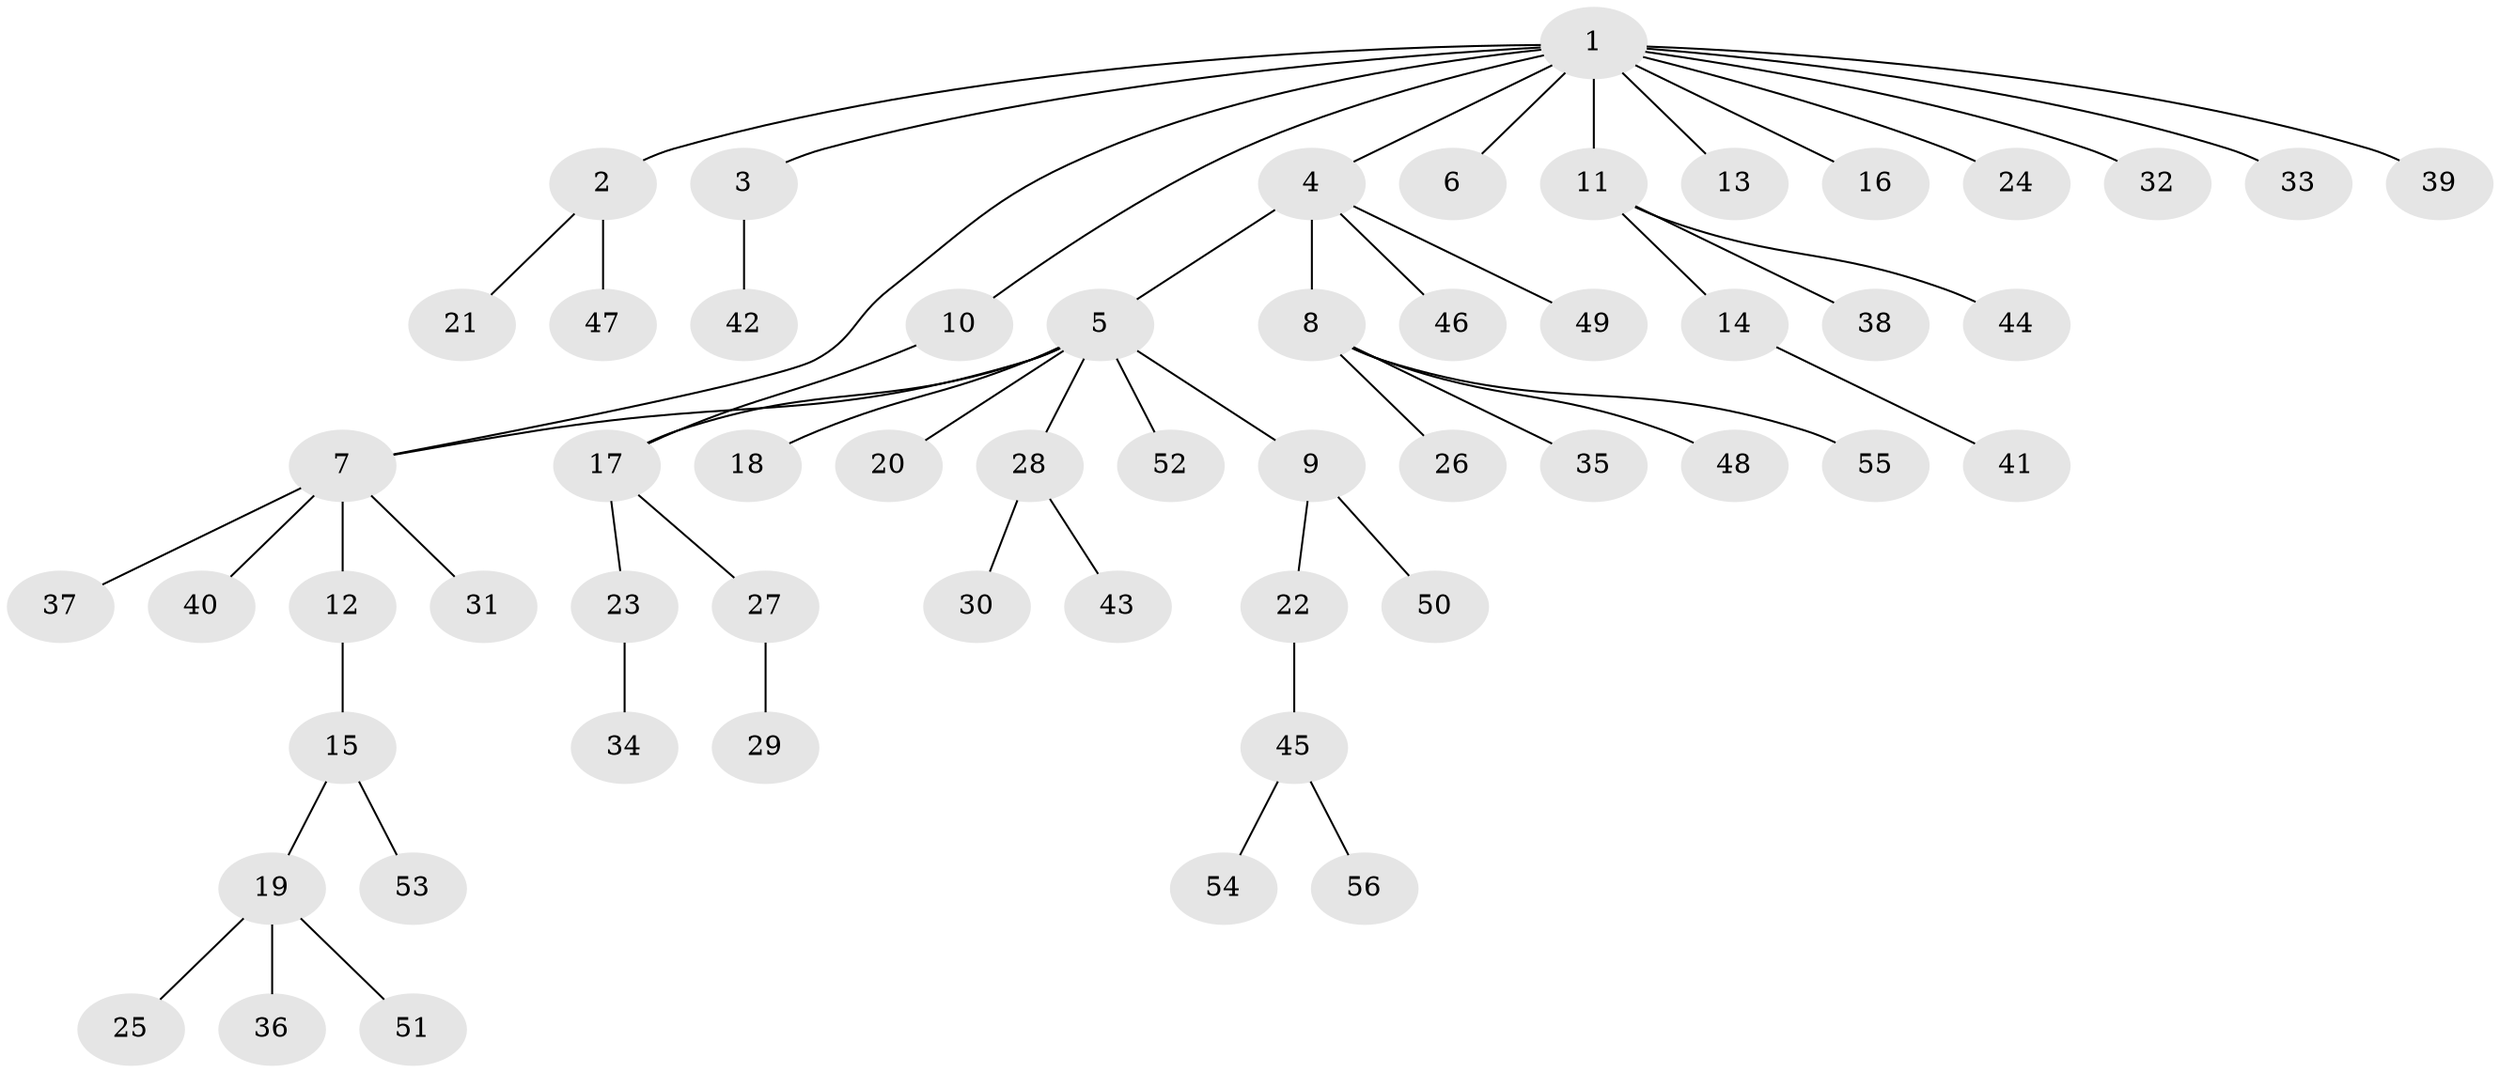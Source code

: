 // coarse degree distribution, {12: 0.025, 2: 0.2, 1: 0.6, 4: 0.075, 7: 0.025, 5: 0.025, 3: 0.05}
// Generated by graph-tools (version 1.1) at 2025/36/03/04/25 23:36:40]
// undirected, 56 vertices, 57 edges
graph export_dot {
  node [color=gray90,style=filled];
  1;
  2;
  3;
  4;
  5;
  6;
  7;
  8;
  9;
  10;
  11;
  12;
  13;
  14;
  15;
  16;
  17;
  18;
  19;
  20;
  21;
  22;
  23;
  24;
  25;
  26;
  27;
  28;
  29;
  30;
  31;
  32;
  33;
  34;
  35;
  36;
  37;
  38;
  39;
  40;
  41;
  42;
  43;
  44;
  45;
  46;
  47;
  48;
  49;
  50;
  51;
  52;
  53;
  54;
  55;
  56;
  1 -- 2;
  1 -- 3;
  1 -- 4;
  1 -- 6;
  1 -- 7;
  1 -- 10;
  1 -- 11;
  1 -- 13;
  1 -- 16;
  1 -- 24;
  1 -- 32;
  1 -- 33;
  1 -- 39;
  2 -- 21;
  2 -- 47;
  3 -- 42;
  4 -- 5;
  4 -- 8;
  4 -- 46;
  4 -- 49;
  5 -- 7;
  5 -- 9;
  5 -- 17;
  5 -- 18;
  5 -- 20;
  5 -- 28;
  5 -- 52;
  7 -- 12;
  7 -- 31;
  7 -- 37;
  7 -- 40;
  8 -- 26;
  8 -- 35;
  8 -- 48;
  8 -- 55;
  9 -- 22;
  9 -- 50;
  10 -- 17;
  11 -- 14;
  11 -- 38;
  11 -- 44;
  12 -- 15;
  14 -- 41;
  15 -- 19;
  15 -- 53;
  17 -- 23;
  17 -- 27;
  19 -- 25;
  19 -- 36;
  19 -- 51;
  22 -- 45;
  23 -- 34;
  27 -- 29;
  28 -- 30;
  28 -- 43;
  45 -- 54;
  45 -- 56;
}
